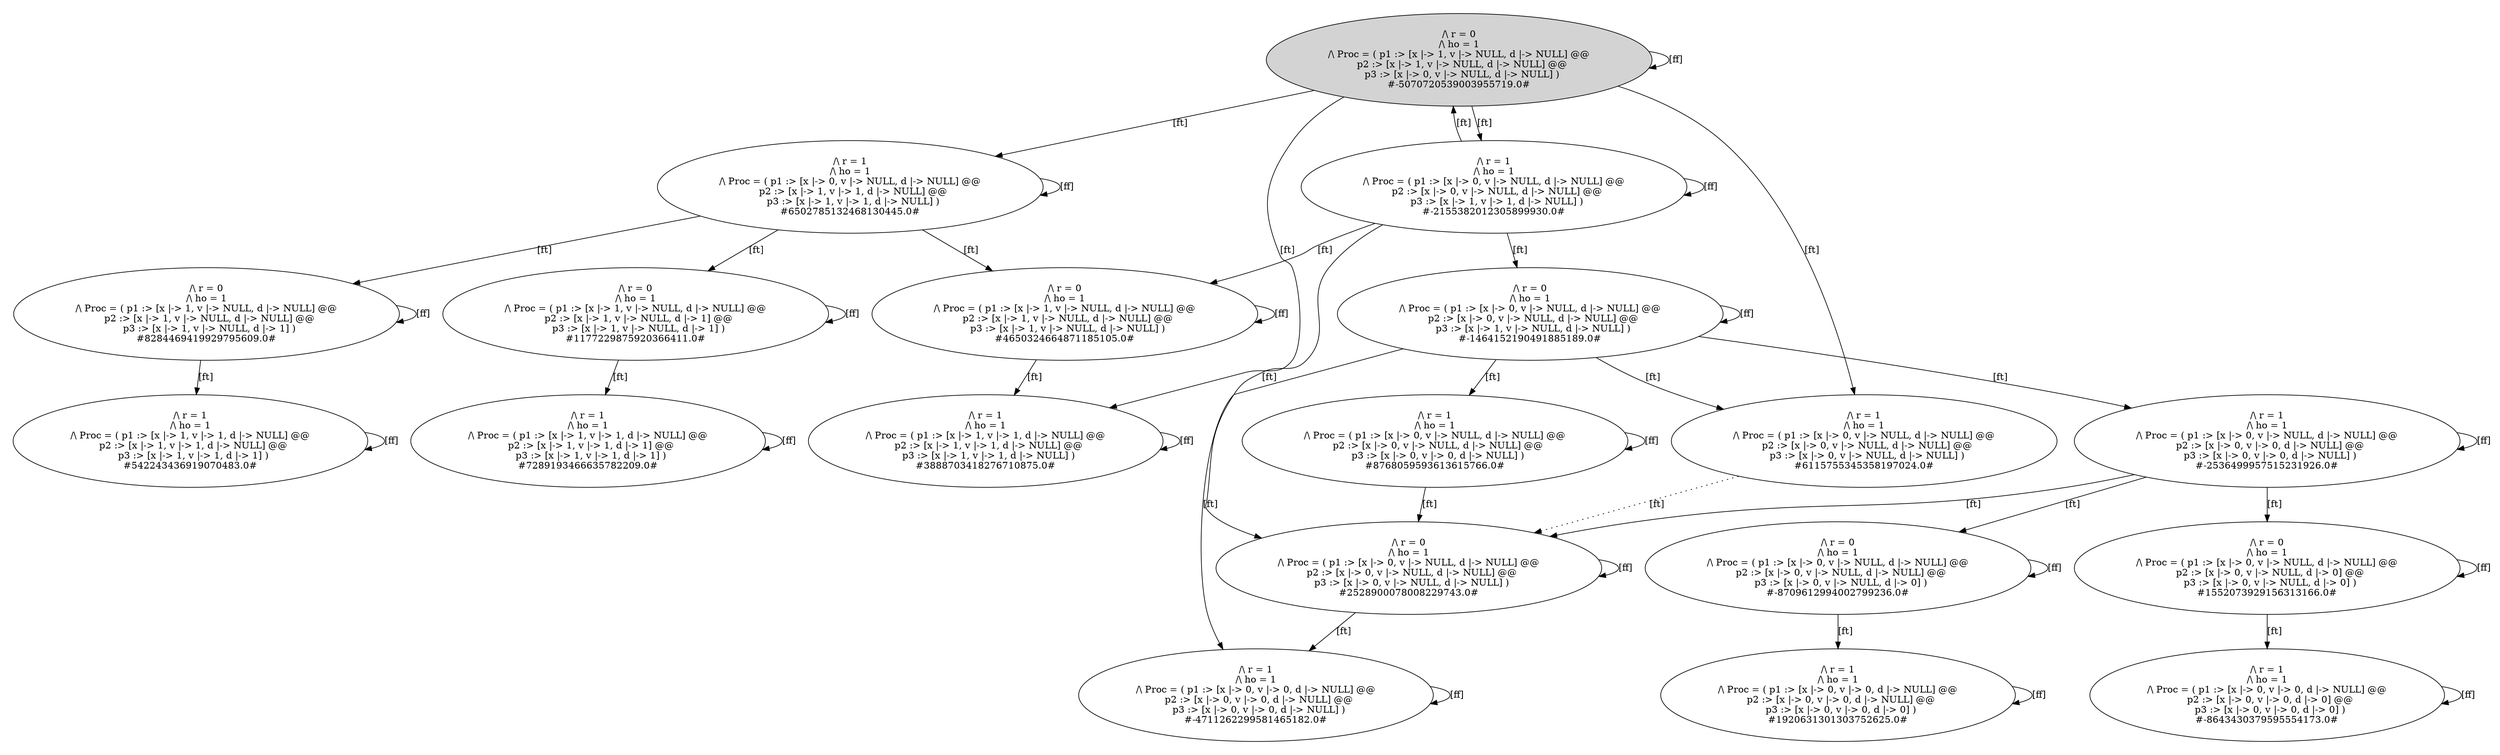 digraph DiskGraph {
nodesep=0.35;
subgraph cluster_graph {
color="white";
"-5070720539003955719.0" [style = filled] [label="/\\ r = 0\n/\\ ho = 1\n/\\ Proc = ( p1 :> [x |-> 1, v |-> NULL, d |-> NULL] @@\n  p2 :> [x |-> 1, v |-> NULL, d |-> NULL] @@\n  p3 :> [x |-> 0, v |-> NULL, d |-> NULL] )
#-5070720539003955719.0#"]
"-5070720539003955719.0" -> "3888703418276710875.0" [label="[ft]"];
"3888703418276710875.0" [label="/\\ r = 1\n/\\ ho = 1\n/\\ Proc = ( p1 :> [x |-> 1, v |-> 1, d |-> NULL] @@\n  p2 :> [x |-> 1, v |-> 1, d |-> NULL] @@\n  p3 :> [x |-> 1, v |-> 1, d |-> NULL] )
#3888703418276710875.0#"];
"-5070720539003955719.0" -> "6502785132468130445.0" [label="[ft]"];
"6502785132468130445.0" [label="/\\ r = 1\n/\\ ho = 1\n/\\ Proc = ( p1 :> [x |-> 0, v |-> NULL, d |-> NULL] @@\n  p2 :> [x |-> 1, v |-> 1, d |-> NULL] @@\n  p3 :> [x |-> 1, v |-> 1, d |-> NULL] )
#6502785132468130445.0#"];
"-5070720539003955719.0" -> "6115755345358197024.0" [label="[ft]"];
"6115755345358197024.0" [label="/\\ r = 1\n/\\ ho = 1\n/\\ Proc = ( p1 :> [x |-> 0, v |-> NULL, d |-> NULL] @@\n  p2 :> [x |-> 0, v |-> NULL, d |-> NULL] @@\n  p3 :> [x |-> 0, v |-> NULL, d |-> NULL] )
#6115755345358197024.0#"];
"6115755345358197024.0" -> "2528900078008229743.0" [style="dotted"] [label="[ft]"];
"-5070720539003955719.0" -> "-2155382012305899930.0" [label="[ft]"];
"-2155382012305899930.0" [label="/\\ r = 1\n/\\ ho = 1\n/\\ Proc = ( p1 :> [x |-> 0, v |-> NULL, d |-> NULL] @@\n  p2 :> [x |-> 0, v |-> NULL, d |-> NULL] @@\n  p3 :> [x |-> 1, v |-> 1, d |-> NULL] )
#-2155382012305899930.0#"];
"-5070720539003955719.0" -> "-5070720539003955719.0" [label="[ff]"];
"-5070720539003955719.0" [label="/\\ r = 0\n/\\ ho = 1\n/\\ Proc = ( p1 :> [x |-> 1, v |-> NULL, d |-> NULL] @@\n  p2 :> [x |-> 1, v |-> NULL, d |-> NULL] @@\n  p3 :> [x |-> 0, v |-> NULL, d |-> NULL] )
#-5070720539003955719.0#"];
"-2155382012305899930.0" -> "-5070720539003955719.0" [label="[ft]"];
"-5070720539003955719.0" [label="/\\ r = 0\n/\\ ho = 1\n/\\ Proc = ( p1 :> [x |-> 1, v |-> NULL, d |-> NULL] @@\n  p2 :> [x |-> 1, v |-> NULL, d |-> NULL] @@\n  p3 :> [x |-> 0, v |-> NULL, d |-> NULL] )
#-5070720539003955719.0#"];
"-2155382012305899930.0" -> "-2155382012305899930.0" [label="[ff]"];
"-2155382012305899930.0" [label="/\\ r = 1\n/\\ ho = 1\n/\\ Proc = ( p1 :> [x |-> 0, v |-> NULL, d |-> NULL] @@\n  p2 :> [x |-> 0, v |-> NULL, d |-> NULL] @@\n  p3 :> [x |-> 1, v |-> 1, d |-> NULL] )
#-2155382012305899930.0#"];
"-2155382012305899930.0" -> "-1464152190491885189.0" [label="[ft]"];
"-1464152190491885189.0" [label="/\\ r = 0\n/\\ ho = 1\n/\\ Proc = ( p1 :> [x |-> 0, v |-> NULL, d |-> NULL] @@\n  p2 :> [x |-> 0, v |-> NULL, d |-> NULL] @@\n  p3 :> [x |-> 1, v |-> NULL, d |-> NULL] )
#-1464152190491885189.0#"];
"-2155382012305899930.0" -> "2528900078008229743.0" [label="[ft]"];
"2528900078008229743.0" [label="/\\ r = 0\n/\\ ho = 1\n/\\ Proc = ( p1 :> [x |-> 0, v |-> NULL, d |-> NULL] @@\n  p2 :> [x |-> 0, v |-> NULL, d |-> NULL] @@\n  p3 :> [x |-> 0, v |-> NULL, d |-> NULL] )
#2528900078008229743.0#"];
"-2155382012305899930.0" -> "4650324664871185105.0" [label="[ft]"];
"4650324664871185105.0" [label="/\\ r = 0\n/\\ ho = 1\n/\\ Proc = ( p1 :> [x |-> 1, v |-> NULL, d |-> NULL] @@\n  p2 :> [x |-> 1, v |-> NULL, d |-> NULL] @@\n  p3 :> [x |-> 1, v |-> NULL, d |-> NULL] )
#4650324664871185105.0#"];
"3888703418276710875.0" -> "3888703418276710875.0" [label="[ff]"];
"3888703418276710875.0" [label="/\\ r = 1\n/\\ ho = 1\n/\\ Proc = ( p1 :> [x |-> 1, v |-> 1, d |-> NULL] @@\n  p2 :> [x |-> 1, v |-> 1, d |-> NULL] @@\n  p3 :> [x |-> 1, v |-> 1, d |-> NULL] )
#3888703418276710875.0#"];
"6502785132468130445.0" -> "1177229875920366411.0" [label="[ft]"];
"1177229875920366411.0" [label="/\\ r = 0\n/\\ ho = 1\n/\\ Proc = ( p1 :> [x |-> 1, v |-> NULL, d |-> NULL] @@\n  p2 :> [x |-> 1, v |-> NULL, d |-> 1] @@\n  p3 :> [x |-> 1, v |-> NULL, d |-> 1] )
#1177229875920366411.0#"];
"6502785132468130445.0" -> "6502785132468130445.0" [label="[ff]"];
"6502785132468130445.0" [label="/\\ r = 1\n/\\ ho = 1\n/\\ Proc = ( p1 :> [x |-> 0, v |-> NULL, d |-> NULL] @@\n  p2 :> [x |-> 1, v |-> 1, d |-> NULL] @@\n  p3 :> [x |-> 1, v |-> 1, d |-> NULL] )
#6502785132468130445.0#"];
"6502785132468130445.0" -> "4650324664871185105.0" [label="[ft]"];
"4650324664871185105.0" [label="/\\ r = 0\n/\\ ho = 1\n/\\ Proc = ( p1 :> [x |-> 1, v |-> NULL, d |-> NULL] @@\n  p2 :> [x |-> 1, v |-> NULL, d |-> NULL] @@\n  p3 :> [x |-> 1, v |-> NULL, d |-> NULL] )
#4650324664871185105.0#"];
"6502785132468130445.0" -> "8284469419929795609.0" [label="[ft]"];
"8284469419929795609.0" [label="/\\ r = 0\n/\\ ho = 1\n/\\ Proc = ( p1 :> [x |-> 1, v |-> NULL, d |-> NULL] @@\n  p2 :> [x |-> 1, v |-> NULL, d |-> NULL] @@\n  p3 :> [x |-> 1, v |-> NULL, d |-> 1] )
#8284469419929795609.0#"];
"2528900078008229743.0" -> "-4711262299581465182.0" [label="[ft]"];
"-4711262299581465182.0" [label="/\\ r = 1\n/\\ ho = 1\n/\\ Proc = ( p1 :> [x |-> 0, v |-> 0, d |-> NULL] @@\n  p2 :> [x |-> 0, v |-> 0, d |-> NULL] @@\n  p3 :> [x |-> 0, v |-> 0, d |-> NULL] )
#-4711262299581465182.0#"];
"2528900078008229743.0" -> "2528900078008229743.0" [label="[ff]"];
"2528900078008229743.0" [label="/\\ r = 0\n/\\ ho = 1\n/\\ Proc = ( p1 :> [x |-> 0, v |-> NULL, d |-> NULL] @@\n  p2 :> [x |-> 0, v |-> NULL, d |-> NULL] @@\n  p3 :> [x |-> 0, v |-> NULL, d |-> NULL] )
#2528900078008229743.0#"];
"4650324664871185105.0" -> "4650324664871185105.0" [label="[ff]"];
"4650324664871185105.0" [label="/\\ r = 0\n/\\ ho = 1\n/\\ Proc = ( p1 :> [x |-> 1, v |-> NULL, d |-> NULL] @@\n  p2 :> [x |-> 1, v |-> NULL, d |-> NULL] @@\n  p3 :> [x |-> 1, v |-> NULL, d |-> NULL] )
#4650324664871185105.0#"];
"4650324664871185105.0" -> "3888703418276710875.0" [label="[ft]"];
"3888703418276710875.0" [label="/\\ r = 1\n/\\ ho = 1\n/\\ Proc = ( p1 :> [x |-> 1, v |-> 1, d |-> NULL] @@\n  p2 :> [x |-> 1, v |-> 1, d |-> NULL] @@\n  p3 :> [x |-> 1, v |-> 1, d |-> NULL] )
#3888703418276710875.0#"];
"8284469419929795609.0" -> "542243436919070483.0" [label="[ft]"];
"542243436919070483.0" [label="/\\ r = 1\n/\\ ho = 1\n/\\ Proc = ( p1 :> [x |-> 1, v |-> 1, d |-> NULL] @@\n  p2 :> [x |-> 1, v |-> 1, d |-> NULL] @@\n  p3 :> [x |-> 1, v |-> 1, d |-> 1] )
#542243436919070483.0#"];
"8284469419929795609.0" -> "8284469419929795609.0" [label="[ff]"];
"8284469419929795609.0" [label="/\\ r = 0\n/\\ ho = 1\n/\\ Proc = ( p1 :> [x |-> 1, v |-> NULL, d |-> NULL] @@\n  p2 :> [x |-> 1, v |-> NULL, d |-> NULL] @@\n  p3 :> [x |-> 1, v |-> NULL, d |-> 1] )
#8284469419929795609.0#"];
"-1464152190491885189.0" -> "6115755345358197024.0" [label="[ft]"];
"6115755345358197024.0" [label="/\\ r = 1\n/\\ ho = 1\n/\\ Proc = ( p1 :> [x |-> 0, v |-> NULL, d |-> NULL] @@\n  p2 :> [x |-> 0, v |-> NULL, d |-> NULL] @@\n  p3 :> [x |-> 0, v |-> NULL, d |-> NULL] )
#6115755345358197024.0#"];
"-1464152190491885189.0" -> "-4711262299581465182.0" [label="[ft]"];
"-4711262299581465182.0" [label="/\\ r = 1\n/\\ ho = 1\n/\\ Proc = ( p1 :> [x |-> 0, v |-> 0, d |-> NULL] @@\n  p2 :> [x |-> 0, v |-> 0, d |-> NULL] @@\n  p3 :> [x |-> 0, v |-> 0, d |-> NULL] )
#-4711262299581465182.0#"];
"-1464152190491885189.0" -> "-2536499957515231926.0" [label="[ft]"];
"-2536499957515231926.0" [label="/\\ r = 1\n/\\ ho = 1\n/\\ Proc = ( p1 :> [x |-> 0, v |-> NULL, d |-> NULL] @@\n  p2 :> [x |-> 0, v |-> 0, d |-> NULL] @@\n  p3 :> [x |-> 0, v |-> 0, d |-> NULL] )
#-2536499957515231926.0#"];
"-1464152190491885189.0" -> "8768059593613615766.0" [label="[ft]"];
"8768059593613615766.0" [label="/\\ r = 1\n/\\ ho = 1\n/\\ Proc = ( p1 :> [x |-> 0, v |-> NULL, d |-> NULL] @@\n  p2 :> [x |-> 0, v |-> NULL, d |-> NULL] @@\n  p3 :> [x |-> 0, v |-> 0, d |-> NULL] )
#8768059593613615766.0#"];
"-1464152190491885189.0" -> "-1464152190491885189.0" [label="[ff]"];
"-1464152190491885189.0" [label="/\\ r = 0\n/\\ ho = 1\n/\\ Proc = ( p1 :> [x |-> 0, v |-> NULL, d |-> NULL] @@\n  p2 :> [x |-> 0, v |-> NULL, d |-> NULL] @@\n  p3 :> [x |-> 1, v |-> NULL, d |-> NULL] )
#-1464152190491885189.0#"];
"1177229875920366411.0" -> "7289193466635782209.0" [label="[ft]"];
"7289193466635782209.0" [label="/\\ r = 1\n/\\ ho = 1\n/\\ Proc = ( p1 :> [x |-> 1, v |-> 1, d |-> NULL] @@\n  p2 :> [x |-> 1, v |-> 1, d |-> 1] @@\n  p3 :> [x |-> 1, v |-> 1, d |-> 1] )
#7289193466635782209.0#"];
"1177229875920366411.0" -> "1177229875920366411.0" [label="[ff]"];
"1177229875920366411.0" [label="/\\ r = 0\n/\\ ho = 1\n/\\ Proc = ( p1 :> [x |-> 1, v |-> NULL, d |-> NULL] @@\n  p2 :> [x |-> 1, v |-> NULL, d |-> 1] @@\n  p3 :> [x |-> 1, v |-> NULL, d |-> 1] )
#1177229875920366411.0#"];
"8768059593613615766.0" -> "2528900078008229743.0" [label="[ft]"];
"2528900078008229743.0" [label="/\\ r = 0\n/\\ ho = 1\n/\\ Proc = ( p1 :> [x |-> 0, v |-> NULL, d |-> NULL] @@\n  p2 :> [x |-> 0, v |-> NULL, d |-> NULL] @@\n  p3 :> [x |-> 0, v |-> NULL, d |-> NULL] )
#2528900078008229743.0#"];
"8768059593613615766.0" -> "8768059593613615766.0" [label="[ff]"];
"8768059593613615766.0" [label="/\\ r = 1\n/\\ ho = 1\n/\\ Proc = ( p1 :> [x |-> 0, v |-> NULL, d |-> NULL] @@\n  p2 :> [x |-> 0, v |-> NULL, d |-> NULL] @@\n  p3 :> [x |-> 0, v |-> 0, d |-> NULL] )
#8768059593613615766.0#"];
"-4711262299581465182.0" -> "-4711262299581465182.0" [label="[ff]"];
"-4711262299581465182.0" [label="/\\ r = 1\n/\\ ho = 1\n/\\ Proc = ( p1 :> [x |-> 0, v |-> 0, d |-> NULL] @@\n  p2 :> [x |-> 0, v |-> 0, d |-> NULL] @@\n  p3 :> [x |-> 0, v |-> 0, d |-> NULL] )
#-4711262299581465182.0#"];
"542243436919070483.0" -> "542243436919070483.0" [label="[ff]"];
"542243436919070483.0" [label="/\\ r = 1\n/\\ ho = 1\n/\\ Proc = ( p1 :> [x |-> 1, v |-> 1, d |-> NULL] @@\n  p2 :> [x |-> 1, v |-> 1, d |-> NULL] @@\n  p3 :> [x |-> 1, v |-> 1, d |-> 1] )
#542243436919070483.0#"];
"7289193466635782209.0" -> "7289193466635782209.0" [label="[ff]"];
"7289193466635782209.0" [label="/\\ r = 1\n/\\ ho = 1\n/\\ Proc = ( p1 :> [x |-> 1, v |-> 1, d |-> NULL] @@\n  p2 :> [x |-> 1, v |-> 1, d |-> 1] @@\n  p3 :> [x |-> 1, v |-> 1, d |-> 1] )
#7289193466635782209.0#"];
"-2536499957515231926.0" -> "-2536499957515231926.0" [label="[ff]"];
"-2536499957515231926.0" [label="/\\ r = 1\n/\\ ho = 1\n/\\ Proc = ( p1 :> [x |-> 0, v |-> NULL, d |-> NULL] @@\n  p2 :> [x |-> 0, v |-> 0, d |-> NULL] @@\n  p3 :> [x |-> 0, v |-> 0, d |-> NULL] )
#-2536499957515231926.0#"];
"-2536499957515231926.0" -> "1552073929156313166.0" [label="[ft]"];
"1552073929156313166.0" [label="/\\ r = 0\n/\\ ho = 1\n/\\ Proc = ( p1 :> [x |-> 0, v |-> NULL, d |-> NULL] @@\n  p2 :> [x |-> 0, v |-> NULL, d |-> 0] @@\n  p3 :> [x |-> 0, v |-> NULL, d |-> 0] )
#1552073929156313166.0#"];
"-2536499957515231926.0" -> "2528900078008229743.0" [label="[ft]"];
"2528900078008229743.0" [label="/\\ r = 0\n/\\ ho = 1\n/\\ Proc = ( p1 :> [x |-> 0, v |-> NULL, d |-> NULL] @@\n  p2 :> [x |-> 0, v |-> NULL, d |-> NULL] @@\n  p3 :> [x |-> 0, v |-> NULL, d |-> NULL] )
#2528900078008229743.0#"];
"-2536499957515231926.0" -> "-8709612994002799236.0" [label="[ft]"];
"-8709612994002799236.0" [label="/\\ r = 0\n/\\ ho = 1\n/\\ Proc = ( p1 :> [x |-> 0, v |-> NULL, d |-> NULL] @@\n  p2 :> [x |-> 0, v |-> NULL, d |-> NULL] @@\n  p3 :> [x |-> 0, v |-> NULL, d |-> 0] )
#-8709612994002799236.0#"];
"-8709612994002799236.0" -> "1920631301303752625.0" [label="[ft]"];
"1920631301303752625.0" [label="/\\ r = 1\n/\\ ho = 1\n/\\ Proc = ( p1 :> [x |-> 0, v |-> 0, d |-> NULL] @@\n  p2 :> [x |-> 0, v |-> 0, d |-> NULL] @@\n  p3 :> [x |-> 0, v |-> 0, d |-> 0] )
#1920631301303752625.0#"];
"-8709612994002799236.0" -> "-8709612994002799236.0" [label="[ff]"];
"-8709612994002799236.0" [label="/\\ r = 0\n/\\ ho = 1\n/\\ Proc = ( p1 :> [x |-> 0, v |-> NULL, d |-> NULL] @@\n  p2 :> [x |-> 0, v |-> NULL, d |-> NULL] @@\n  p3 :> [x |-> 0, v |-> NULL, d |-> 0] )
#-8709612994002799236.0#"];
"1552073929156313166.0" -> "-8643430379595554173.0" [label="[ft]"];
"-8643430379595554173.0" [label="/\\ r = 1\n/\\ ho = 1\n/\\ Proc = ( p1 :> [x |-> 0, v |-> 0, d |-> NULL] @@\n  p2 :> [x |-> 0, v |-> 0, d |-> 0] @@\n  p3 :> [x |-> 0, v |-> 0, d |-> 0] )
#-8643430379595554173.0#"];
"1552073929156313166.0" -> "1552073929156313166.0" [label="[ff]"];
"1552073929156313166.0" [label="/\\ r = 0\n/\\ ho = 1\n/\\ Proc = ( p1 :> [x |-> 0, v |-> NULL, d |-> NULL] @@\n  p2 :> [x |-> 0, v |-> NULL, d |-> 0] @@\n  p3 :> [x |-> 0, v |-> NULL, d |-> 0] )
#1552073929156313166.0#"];
"1920631301303752625.0" -> "1920631301303752625.0" [label="[ff]"];
"1920631301303752625.0" [label="/\\ r = 1\n/\\ ho = 1\n/\\ Proc = ( p1 :> [x |-> 0, v |-> 0, d |-> NULL] @@\n  p2 :> [x |-> 0, v |-> 0, d |-> NULL] @@\n  p3 :> [x |-> 0, v |-> 0, d |-> 0] )
#1920631301303752625.0#"];
"-8643430379595554173.0" -> "-8643430379595554173.0" [label="[ff]"];
"-8643430379595554173.0" [label="/\\ r = 1\n/\\ ho = 1\n/\\ Proc = ( p1 :> [x |-> 0, v |-> 0, d |-> NULL] @@\n  p2 :> [x |-> 0, v |-> 0, d |-> 0] @@\n  p3 :> [x |-> 0, v |-> 0, d |-> 0] )
#-8643430379595554173.0#"];
}
}